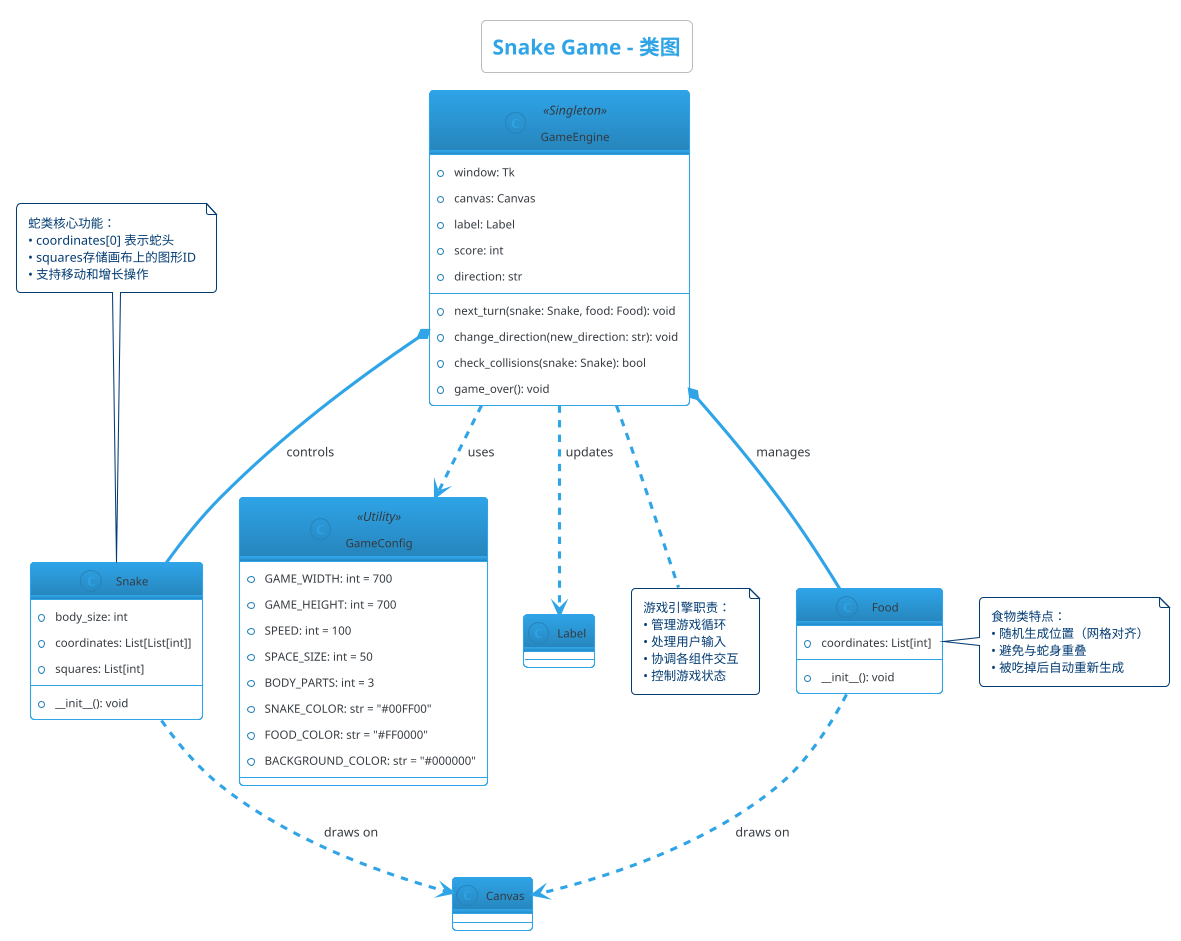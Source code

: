 @startuml Snake_Game_Class
!define FONT_NAME "Microsoft YaHei"
skinparam defaultFontName "Microsoft YaHei"
skinparam defaultFontSize 12
!theme cerulean-outline

title Snake Game - 类图

class Snake {
  +body_size: int
  +coordinates: List[List[int]]
  +squares: List[int]
  --
  +__init__(): void
}

class Food {
  +coordinates: List[int]
  --
  +__init__(): void
}

class GameEngine <<Singleton>> {
  +window: Tk
  +canvas: Canvas
  +label: Label
  +score: int
  +direction: str
  --
  +next_turn(snake: Snake, food: Food): void
  +change_direction(new_direction: str): void
  +check_collisions(snake: Snake): bool
  +game_over(): void
}

class GameConfig <<Utility>> {
  +GAME_WIDTH: int = 700
  +GAME_HEIGHT: int = 700
  +SPEED: int = 100
  +SPACE_SIZE: int = 50
  +BODY_PARTS: int = 3
  +SNAKE_COLOR: str = "#00FF00"
  +FOOD_COLOR: str = "#FF0000"
  +BACKGROUND_COLOR: str = "#000000"
}

' 关系定义
GameEngine *-- Snake : controls
GameEngine *-- Food : manages
GameEngine ..> GameConfig : uses

' 依赖关系
Snake ..> Canvas : draws on
Food ..> Canvas : draws on
GameEngine ..> Label : updates

note top of Snake
  蛇类核心功能：
  • coordinates[0] 表示蛇头
  • squares存储画布上的图形ID
  • 支持移动和增长操作
end note

note right of Food
  食物类特点：
  • 随机生成位置（网格对齐）
  • 避免与蛇身重叠
  • 被吃掉后自动重新生成
end note

note bottom of GameEngine
  游戏引擎职责：
  • 管理游戏循环
  • 处理用户输入
  • 协调各组件交互
  • 控制游戏状态
end note

@enduml

